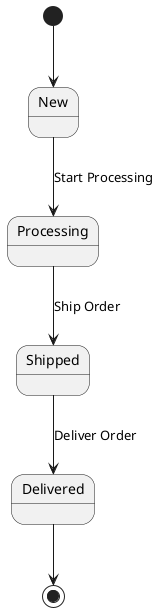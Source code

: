 @startuml
[*] --> New
New --> Processing : Start Processing
Processing --> Shipped : Ship Order
Shipped --> Delivered : Deliver Order
Delivered --> [*]
@enduml